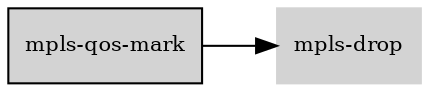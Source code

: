 digraph "mpls_qos_mark_subgraph" {
  rankdir=LR;
  node [shape=box, style=filled, fontsize=10, color=lightgray, fontcolor=black, fillcolor=lightgray];
  "mpls-qos-mark" [color=black, fontcolor=black, fillcolor=lightgray];
  edge [fontsize=8];
  "mpls-qos-mark" -> "mpls-drop";
}
